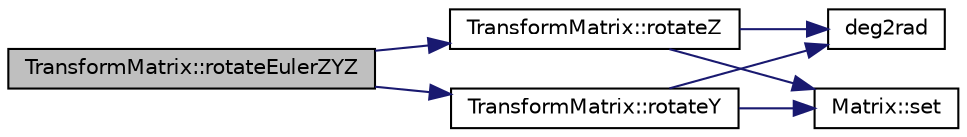 digraph "TransformMatrix::rotateEulerZYZ"
{
  edge [fontname="Helvetica",fontsize="10",labelfontname="Helvetica",labelfontsize="10"];
  node [fontname="Helvetica",fontsize="10",shape=record];
  rankdir="LR";
  Node337 [label="TransformMatrix::rotateEulerZYZ",height=0.2,width=0.4,color="black", fillcolor="grey75", style="filled", fontcolor="black"];
  Node337 -> Node338 [color="midnightblue",fontsize="10",style="solid",fontname="Helvetica"];
  Node338 [label="TransformMatrix::rotateZ",height=0.2,width=0.4,color="black", fillcolor="white", style="filled",URL="$classTransformMatrix.html#a4b485e8c3d73e3b687b4859b4cc11408",tooltip="Applies a rotation around initial fixed current z axis Applies a rotation around current z axis..."];
  Node338 -> Node339 [color="midnightblue",fontsize="10",style="solid",fontname="Helvetica"];
  Node339 [label="deg2rad",height=0.2,width=0.4,color="black", fillcolor="white", style="filled",URL="$Math_8h.html#a021636ed21e2cb128cb67fa392983ac0"];
  Node338 -> Node340 [color="midnightblue",fontsize="10",style="solid",fontname="Helvetica"];
  Node340 [label="Matrix::set",height=0.2,width=0.4,color="black", fillcolor="white", style="filled",URL="$classMatrix.html#a820d3e49ffea766faf310729803e1df1"];
  Node337 -> Node341 [color="midnightblue",fontsize="10",style="solid",fontname="Helvetica"];
  Node341 [label="TransformMatrix::rotateY",height=0.2,width=0.4,color="black", fillcolor="white", style="filled",URL="$classTransformMatrix.html#ac76ffec4c53cd0b70b0bc86a67f95ad0",tooltip="Applies a rotation around initial fixed y axis Applies a rotation around current y axis..."];
  Node341 -> Node339 [color="midnightblue",fontsize="10",style="solid",fontname="Helvetica"];
  Node341 -> Node340 [color="midnightblue",fontsize="10",style="solid",fontname="Helvetica"];
}
